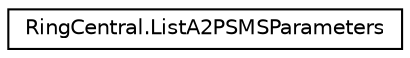 digraph "Graphical Class Hierarchy"
{
 // LATEX_PDF_SIZE
  edge [fontname="Helvetica",fontsize="10",labelfontname="Helvetica",labelfontsize="10"];
  node [fontname="Helvetica",fontsize="10",shape=record];
  rankdir="LR";
  Node0 [label="RingCentral.ListA2PSMSParameters",height=0.2,width=0.4,color="black", fillcolor="white", style="filled",URL="$classRingCentral_1_1ListA2PSMSParameters.html",tooltip="Query parameters for operation listA2PSMS"];
}
